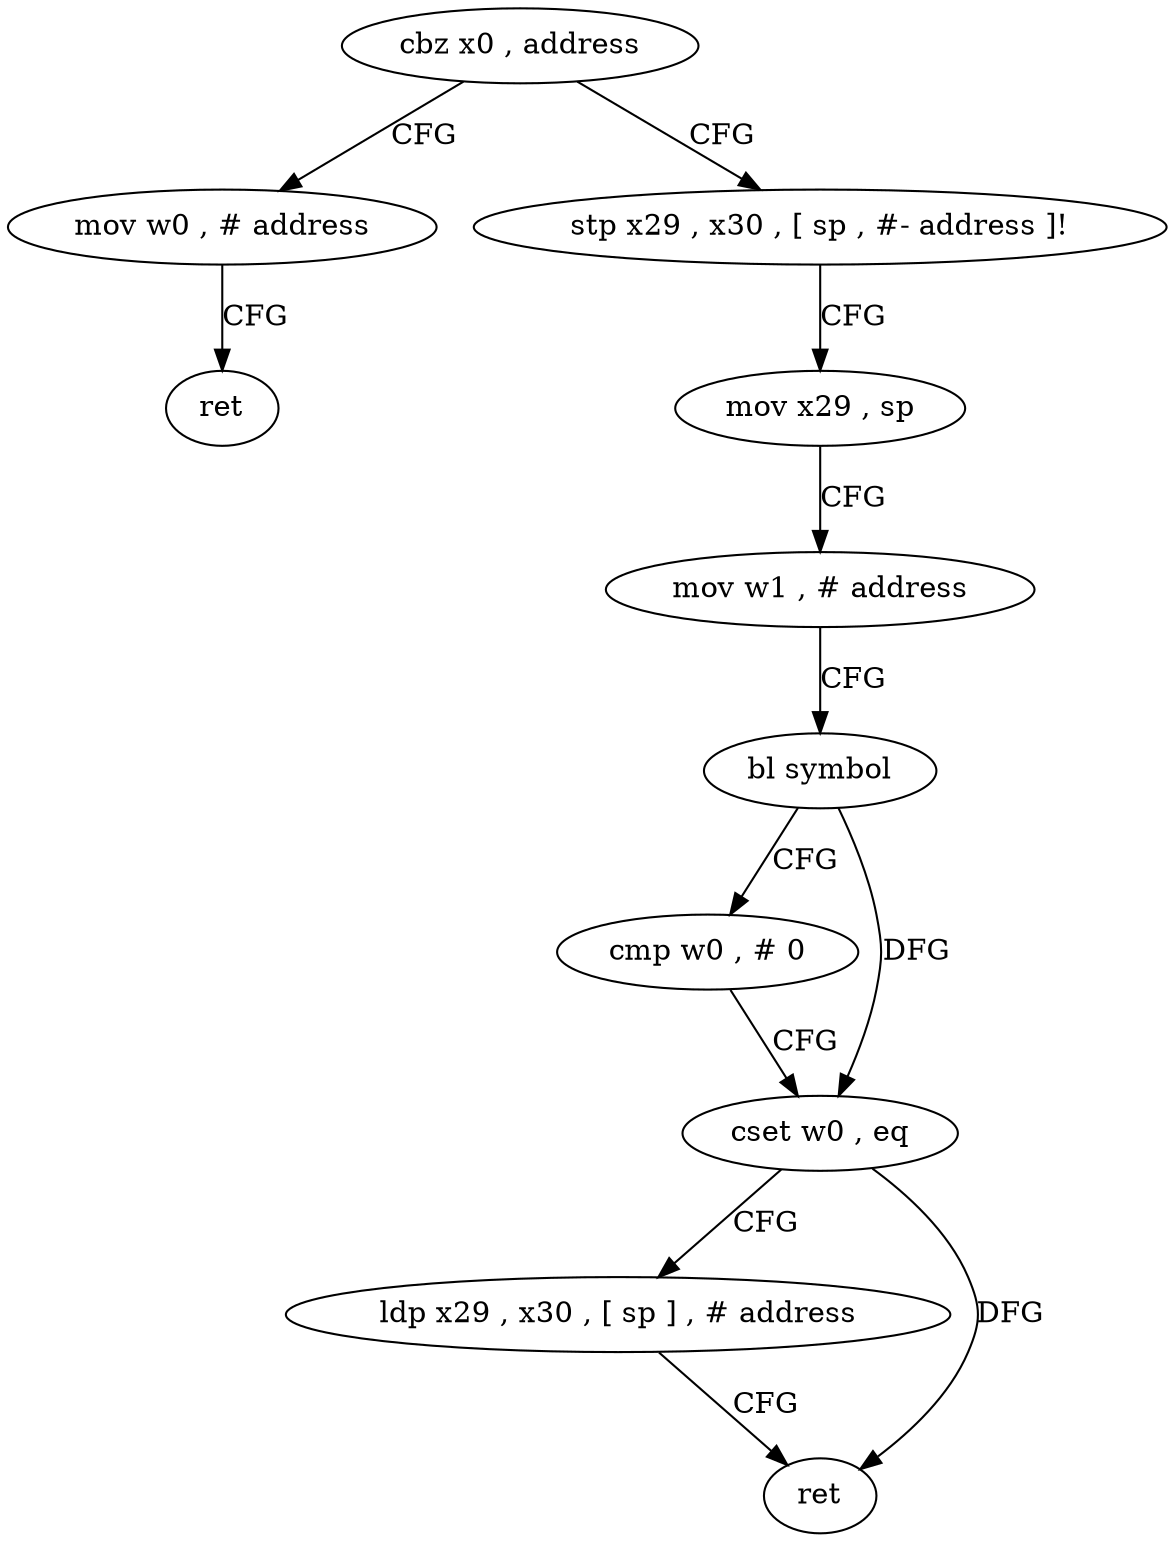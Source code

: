 digraph "func" {
"4215516" [label = "cbz x0 , address" ]
"4215552" [label = "mov w0 , # address" ]
"4215520" [label = "stp x29 , x30 , [ sp , #- address ]!" ]
"4215556" [label = "ret" ]
"4215524" [label = "mov x29 , sp" ]
"4215528" [label = "mov w1 , # address" ]
"4215532" [label = "bl symbol" ]
"4215536" [label = "cmp w0 , # 0" ]
"4215540" [label = "cset w0 , eq" ]
"4215544" [label = "ldp x29 , x30 , [ sp ] , # address" ]
"4215548" [label = "ret" ]
"4215516" -> "4215552" [ label = "CFG" ]
"4215516" -> "4215520" [ label = "CFG" ]
"4215552" -> "4215556" [ label = "CFG" ]
"4215520" -> "4215524" [ label = "CFG" ]
"4215524" -> "4215528" [ label = "CFG" ]
"4215528" -> "4215532" [ label = "CFG" ]
"4215532" -> "4215536" [ label = "CFG" ]
"4215532" -> "4215540" [ label = "DFG" ]
"4215536" -> "4215540" [ label = "CFG" ]
"4215540" -> "4215544" [ label = "CFG" ]
"4215540" -> "4215548" [ label = "DFG" ]
"4215544" -> "4215548" [ label = "CFG" ]
}
